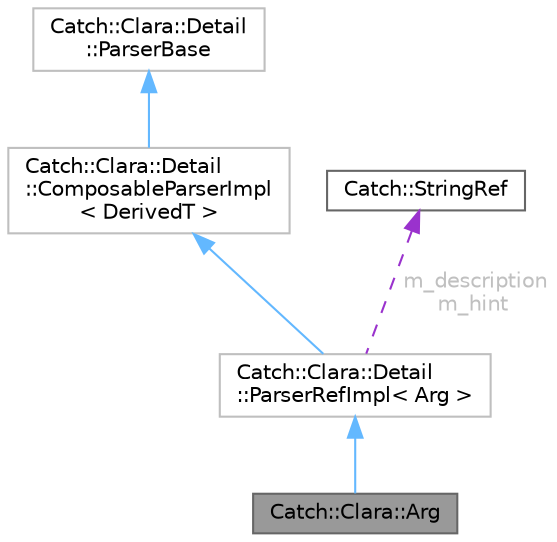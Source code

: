 digraph "Catch::Clara::Arg"
{
 // LATEX_PDF_SIZE
  bgcolor="transparent";
  edge [fontname=Helvetica,fontsize=10,labelfontname=Helvetica,labelfontsize=10];
  node [fontname=Helvetica,fontsize=10,shape=box,height=0.2,width=0.4];
  Node1 [id="Node000001",label="Catch::Clara::Arg",height=0.2,width=0.4,color="gray40", fillcolor="grey60", style="filled", fontcolor="black",tooltip=" "];
  Node2 -> Node1 [id="edge1_Node000001_Node000002",dir="back",color="steelblue1",style="solid",tooltip=" "];
  Node2 [id="Node000002",label="Catch::Clara::Detail\l::ParserRefImpl\< Arg \>",height=0.2,width=0.4,color="grey75", fillcolor="white", style="filled",URL="$classCatch_1_1Clara_1_1Detail_1_1ParserRefImpl.html",tooltip=" "];
  Node3 -> Node2 [id="edge2_Node000002_Node000003",dir="back",color="steelblue1",style="solid",tooltip=" "];
  Node3 [id="Node000003",label="Catch::Clara::Detail\l::ComposableParserImpl\l\< DerivedT \>",height=0.2,width=0.4,color="grey75", fillcolor="white", style="filled",URL="$classCatch_1_1Clara_1_1Detail_1_1ComposableParserImpl.html",tooltip=" "];
  Node4 -> Node3 [id="edge3_Node000003_Node000004",dir="back",color="steelblue1",style="solid",tooltip=" "];
  Node4 [id="Node000004",label="Catch::Clara::Detail\l::ParserBase",height=0.2,width=0.4,color="grey75", fillcolor="white", style="filled",URL="$classCatch_1_1Clara_1_1Detail_1_1ParserBase.html",tooltip=" "];
  Node5 -> Node2 [id="edge4_Node000002_Node000005",dir="back",color="darkorchid3",style="dashed",tooltip=" ",label=" m_description\nm_hint",fontcolor="grey" ];
  Node5 [id="Node000005",label="Catch::StringRef",height=0.2,width=0.4,color="gray40", fillcolor="white", style="filled",URL="$classCatch_1_1StringRef.html",tooltip=" "];
}
